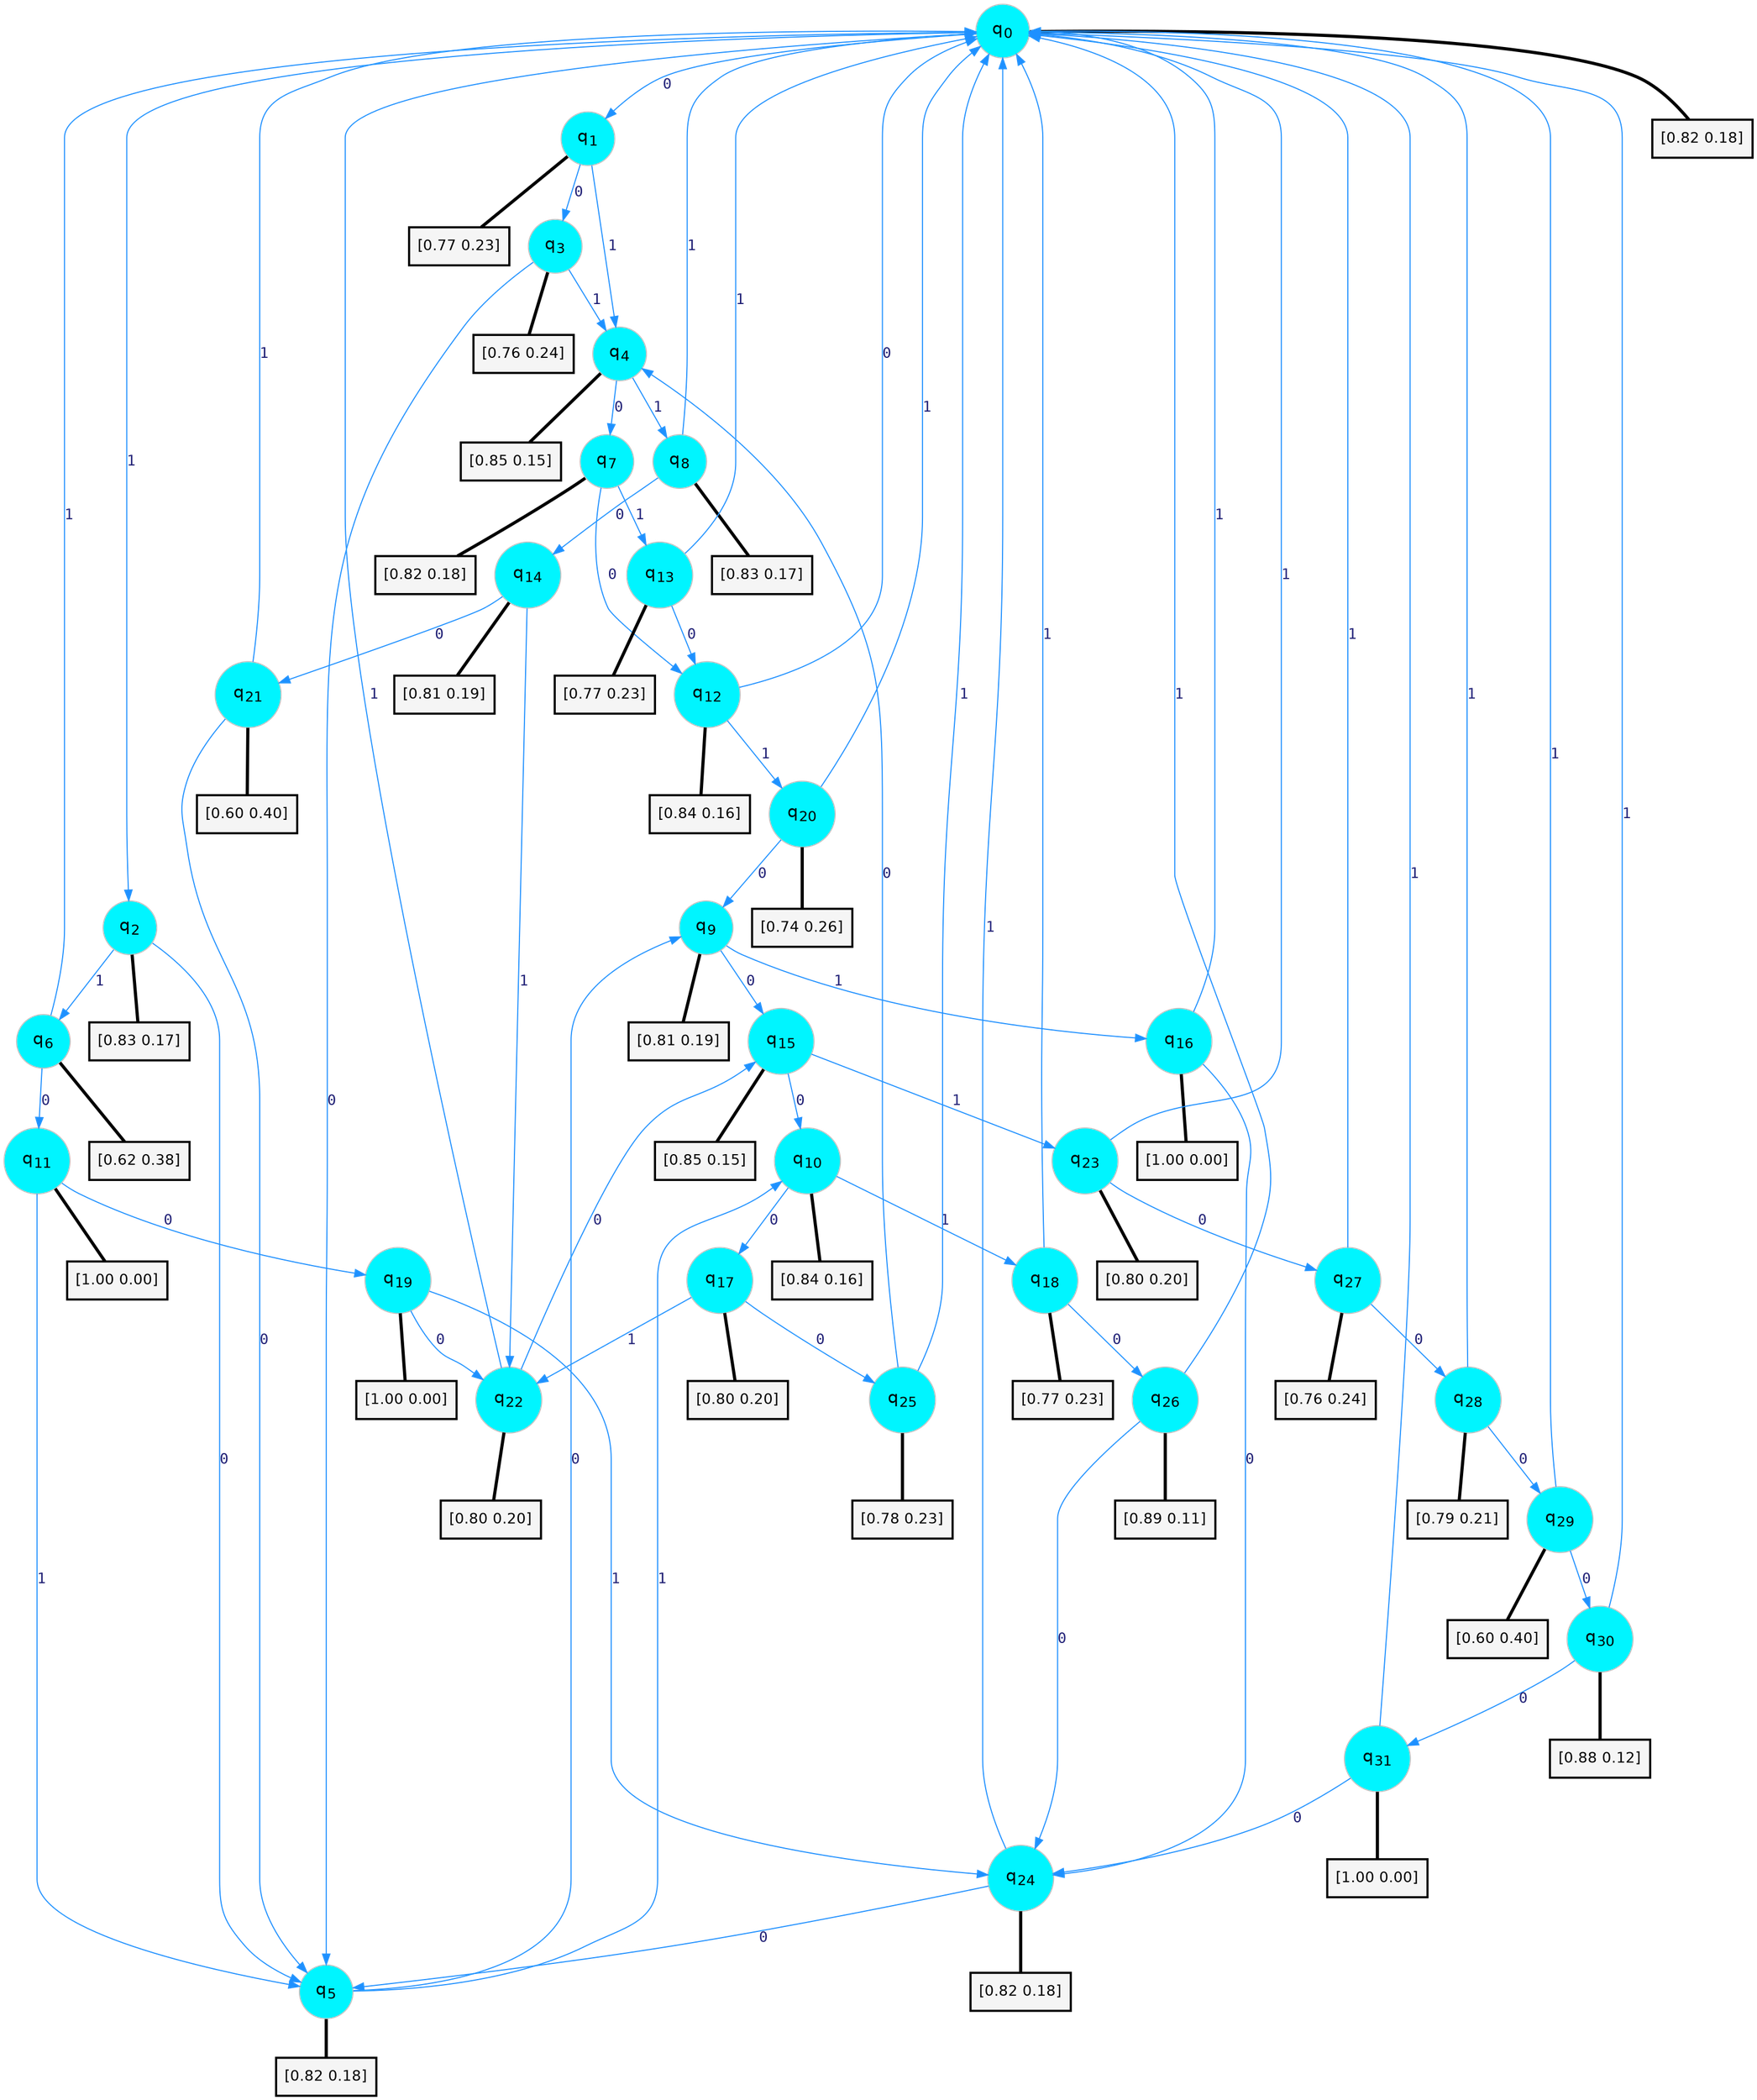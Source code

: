 digraph G {
graph [
bgcolor=transparent, dpi=300, rankdir=TD, size="40,25"];
node [
color=gray, fillcolor=turquoise1, fontcolor=black, fontname=Helvetica, fontsize=16, fontweight=bold, shape=circle, style=filled];
edge [
arrowsize=1, color=dodgerblue1, fontcolor=midnightblue, fontname=courier, fontweight=bold, penwidth=1, style=solid, weight=20];
0[label=<q<SUB>0</SUB>>];
1[label=<q<SUB>1</SUB>>];
2[label=<q<SUB>2</SUB>>];
3[label=<q<SUB>3</SUB>>];
4[label=<q<SUB>4</SUB>>];
5[label=<q<SUB>5</SUB>>];
6[label=<q<SUB>6</SUB>>];
7[label=<q<SUB>7</SUB>>];
8[label=<q<SUB>8</SUB>>];
9[label=<q<SUB>9</SUB>>];
10[label=<q<SUB>10</SUB>>];
11[label=<q<SUB>11</SUB>>];
12[label=<q<SUB>12</SUB>>];
13[label=<q<SUB>13</SUB>>];
14[label=<q<SUB>14</SUB>>];
15[label=<q<SUB>15</SUB>>];
16[label=<q<SUB>16</SUB>>];
17[label=<q<SUB>17</SUB>>];
18[label=<q<SUB>18</SUB>>];
19[label=<q<SUB>19</SUB>>];
20[label=<q<SUB>20</SUB>>];
21[label=<q<SUB>21</SUB>>];
22[label=<q<SUB>22</SUB>>];
23[label=<q<SUB>23</SUB>>];
24[label=<q<SUB>24</SUB>>];
25[label=<q<SUB>25</SUB>>];
26[label=<q<SUB>26</SUB>>];
27[label=<q<SUB>27</SUB>>];
28[label=<q<SUB>28</SUB>>];
29[label=<q<SUB>29</SUB>>];
30[label=<q<SUB>30</SUB>>];
31[label=<q<SUB>31</SUB>>];
32[label="[0.82 0.18]", shape=box,fontcolor=black, fontname=Helvetica, fontsize=14, penwidth=2, fillcolor=whitesmoke,color=black];
33[label="[0.77 0.23]", shape=box,fontcolor=black, fontname=Helvetica, fontsize=14, penwidth=2, fillcolor=whitesmoke,color=black];
34[label="[0.83 0.17]", shape=box,fontcolor=black, fontname=Helvetica, fontsize=14, penwidth=2, fillcolor=whitesmoke,color=black];
35[label="[0.76 0.24]", shape=box,fontcolor=black, fontname=Helvetica, fontsize=14, penwidth=2, fillcolor=whitesmoke,color=black];
36[label="[0.85 0.15]", shape=box,fontcolor=black, fontname=Helvetica, fontsize=14, penwidth=2, fillcolor=whitesmoke,color=black];
37[label="[0.82 0.18]", shape=box,fontcolor=black, fontname=Helvetica, fontsize=14, penwidth=2, fillcolor=whitesmoke,color=black];
38[label="[0.62 0.38]", shape=box,fontcolor=black, fontname=Helvetica, fontsize=14, penwidth=2, fillcolor=whitesmoke,color=black];
39[label="[0.82 0.18]", shape=box,fontcolor=black, fontname=Helvetica, fontsize=14, penwidth=2, fillcolor=whitesmoke,color=black];
40[label="[0.83 0.17]", shape=box,fontcolor=black, fontname=Helvetica, fontsize=14, penwidth=2, fillcolor=whitesmoke,color=black];
41[label="[0.81 0.19]", shape=box,fontcolor=black, fontname=Helvetica, fontsize=14, penwidth=2, fillcolor=whitesmoke,color=black];
42[label="[0.84 0.16]", shape=box,fontcolor=black, fontname=Helvetica, fontsize=14, penwidth=2, fillcolor=whitesmoke,color=black];
43[label="[1.00 0.00]", shape=box,fontcolor=black, fontname=Helvetica, fontsize=14, penwidth=2, fillcolor=whitesmoke,color=black];
44[label="[0.84 0.16]", shape=box,fontcolor=black, fontname=Helvetica, fontsize=14, penwidth=2, fillcolor=whitesmoke,color=black];
45[label="[0.77 0.23]", shape=box,fontcolor=black, fontname=Helvetica, fontsize=14, penwidth=2, fillcolor=whitesmoke,color=black];
46[label="[0.81 0.19]", shape=box,fontcolor=black, fontname=Helvetica, fontsize=14, penwidth=2, fillcolor=whitesmoke,color=black];
47[label="[0.85 0.15]", shape=box,fontcolor=black, fontname=Helvetica, fontsize=14, penwidth=2, fillcolor=whitesmoke,color=black];
48[label="[1.00 0.00]", shape=box,fontcolor=black, fontname=Helvetica, fontsize=14, penwidth=2, fillcolor=whitesmoke,color=black];
49[label="[0.80 0.20]", shape=box,fontcolor=black, fontname=Helvetica, fontsize=14, penwidth=2, fillcolor=whitesmoke,color=black];
50[label="[0.77 0.23]", shape=box,fontcolor=black, fontname=Helvetica, fontsize=14, penwidth=2, fillcolor=whitesmoke,color=black];
51[label="[1.00 0.00]", shape=box,fontcolor=black, fontname=Helvetica, fontsize=14, penwidth=2, fillcolor=whitesmoke,color=black];
52[label="[0.74 0.26]", shape=box,fontcolor=black, fontname=Helvetica, fontsize=14, penwidth=2, fillcolor=whitesmoke,color=black];
53[label="[0.60 0.40]", shape=box,fontcolor=black, fontname=Helvetica, fontsize=14, penwidth=2, fillcolor=whitesmoke,color=black];
54[label="[0.80 0.20]", shape=box,fontcolor=black, fontname=Helvetica, fontsize=14, penwidth=2, fillcolor=whitesmoke,color=black];
55[label="[0.80 0.20]", shape=box,fontcolor=black, fontname=Helvetica, fontsize=14, penwidth=2, fillcolor=whitesmoke,color=black];
56[label="[0.82 0.18]", shape=box,fontcolor=black, fontname=Helvetica, fontsize=14, penwidth=2, fillcolor=whitesmoke,color=black];
57[label="[0.78 0.23]", shape=box,fontcolor=black, fontname=Helvetica, fontsize=14, penwidth=2, fillcolor=whitesmoke,color=black];
58[label="[0.89 0.11]", shape=box,fontcolor=black, fontname=Helvetica, fontsize=14, penwidth=2, fillcolor=whitesmoke,color=black];
59[label="[0.76 0.24]", shape=box,fontcolor=black, fontname=Helvetica, fontsize=14, penwidth=2, fillcolor=whitesmoke,color=black];
60[label="[0.79 0.21]", shape=box,fontcolor=black, fontname=Helvetica, fontsize=14, penwidth=2, fillcolor=whitesmoke,color=black];
61[label="[0.60 0.40]", shape=box,fontcolor=black, fontname=Helvetica, fontsize=14, penwidth=2, fillcolor=whitesmoke,color=black];
62[label="[0.88 0.12]", shape=box,fontcolor=black, fontname=Helvetica, fontsize=14, penwidth=2, fillcolor=whitesmoke,color=black];
63[label="[1.00 0.00]", shape=box,fontcolor=black, fontname=Helvetica, fontsize=14, penwidth=2, fillcolor=whitesmoke,color=black];
0->1 [label=0];
0->2 [label=1];
0->32 [arrowhead=none, penwidth=3,color=black];
1->3 [label=0];
1->4 [label=1];
1->33 [arrowhead=none, penwidth=3,color=black];
2->5 [label=0];
2->6 [label=1];
2->34 [arrowhead=none, penwidth=3,color=black];
3->5 [label=0];
3->4 [label=1];
3->35 [arrowhead=none, penwidth=3,color=black];
4->7 [label=0];
4->8 [label=1];
4->36 [arrowhead=none, penwidth=3,color=black];
5->9 [label=0];
5->10 [label=1];
5->37 [arrowhead=none, penwidth=3,color=black];
6->11 [label=0];
6->0 [label=1];
6->38 [arrowhead=none, penwidth=3,color=black];
7->12 [label=0];
7->13 [label=1];
7->39 [arrowhead=none, penwidth=3,color=black];
8->14 [label=0];
8->0 [label=1];
8->40 [arrowhead=none, penwidth=3,color=black];
9->15 [label=0];
9->16 [label=1];
9->41 [arrowhead=none, penwidth=3,color=black];
10->17 [label=0];
10->18 [label=1];
10->42 [arrowhead=none, penwidth=3,color=black];
11->19 [label=0];
11->5 [label=1];
11->43 [arrowhead=none, penwidth=3,color=black];
12->0 [label=0];
12->20 [label=1];
12->44 [arrowhead=none, penwidth=3,color=black];
13->12 [label=0];
13->0 [label=1];
13->45 [arrowhead=none, penwidth=3,color=black];
14->21 [label=0];
14->22 [label=1];
14->46 [arrowhead=none, penwidth=3,color=black];
15->10 [label=0];
15->23 [label=1];
15->47 [arrowhead=none, penwidth=3,color=black];
16->24 [label=0];
16->0 [label=1];
16->48 [arrowhead=none, penwidth=3,color=black];
17->25 [label=0];
17->22 [label=1];
17->49 [arrowhead=none, penwidth=3,color=black];
18->26 [label=0];
18->0 [label=1];
18->50 [arrowhead=none, penwidth=3,color=black];
19->22 [label=0];
19->24 [label=1];
19->51 [arrowhead=none, penwidth=3,color=black];
20->9 [label=0];
20->0 [label=1];
20->52 [arrowhead=none, penwidth=3,color=black];
21->5 [label=0];
21->0 [label=1];
21->53 [arrowhead=none, penwidth=3,color=black];
22->15 [label=0];
22->0 [label=1];
22->54 [arrowhead=none, penwidth=3,color=black];
23->27 [label=0];
23->0 [label=1];
23->55 [arrowhead=none, penwidth=3,color=black];
24->5 [label=0];
24->0 [label=1];
24->56 [arrowhead=none, penwidth=3,color=black];
25->4 [label=0];
25->0 [label=1];
25->57 [arrowhead=none, penwidth=3,color=black];
26->24 [label=0];
26->0 [label=1];
26->58 [arrowhead=none, penwidth=3,color=black];
27->28 [label=0];
27->0 [label=1];
27->59 [arrowhead=none, penwidth=3,color=black];
28->29 [label=0];
28->0 [label=1];
28->60 [arrowhead=none, penwidth=3,color=black];
29->30 [label=0];
29->0 [label=1];
29->61 [arrowhead=none, penwidth=3,color=black];
30->31 [label=0];
30->0 [label=1];
30->62 [arrowhead=none, penwidth=3,color=black];
31->24 [label=0];
31->0 [label=1];
31->63 [arrowhead=none, penwidth=3,color=black];
}
